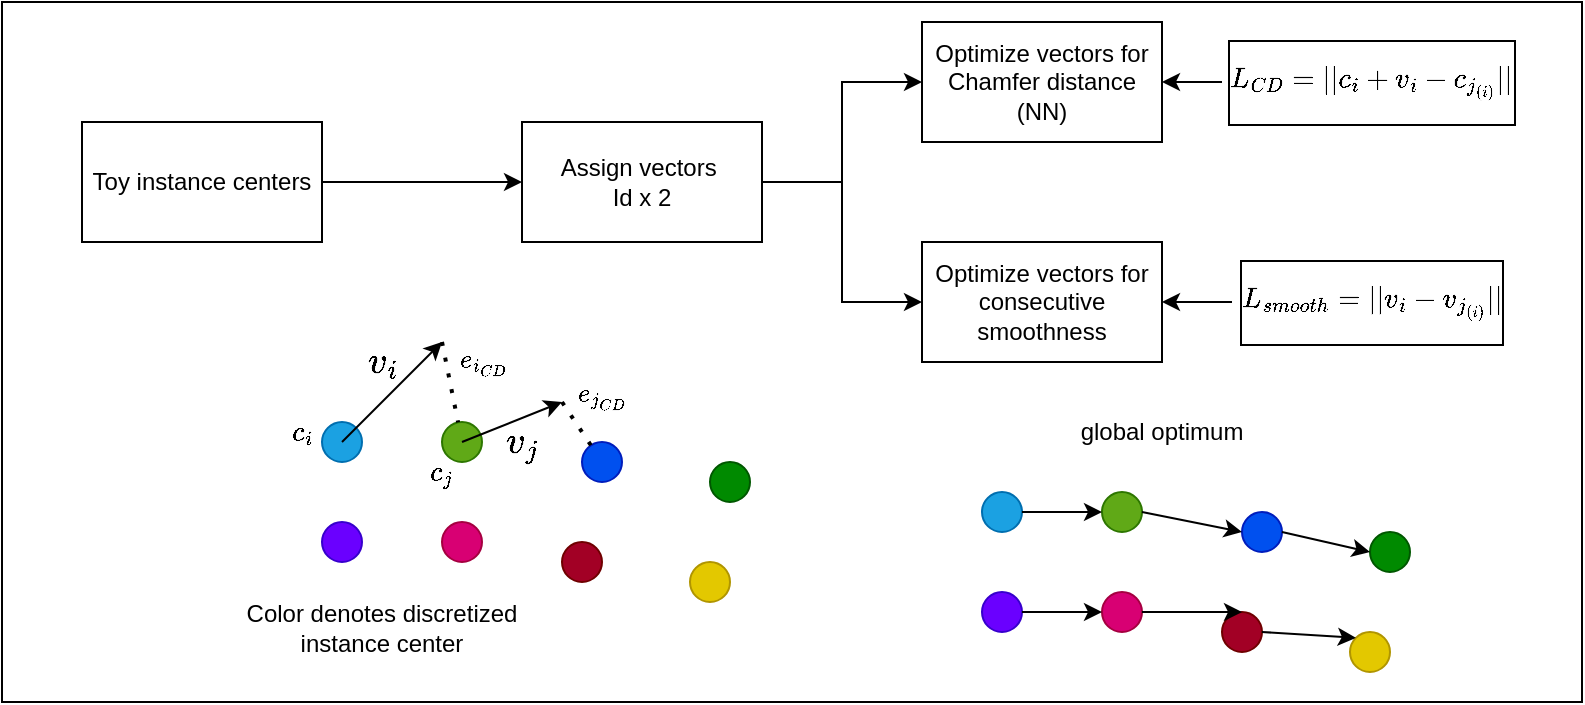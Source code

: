 <mxfile version="20.5.3" type="embed"><diagram id="23iRSUPoRavnBvh4doch" name="Page-1"><mxGraphModel dx="678" dy="607" grid="1" gridSize="10" guides="1" tooltips="1" connect="1" arrows="1" fold="1" page="1" pageScale="1" pageWidth="827" pageHeight="1169" background="#ffffff" math="1" shadow="0"><root><mxCell id="0"/><mxCell id="1" parent="0"/><mxCell id="27" value="" style="rounded=0;whiteSpace=wrap;html=1;labelBorderColor=none;fontFamily=Helvetica;fontSize=12;fontColor=default;fillColor=none;" vertex="1" parent="1"><mxGeometry x="60" width="790" height="350" as="geometry"/></mxCell><mxCell id="13" style="edgeStyle=orthogonalEdgeStyle;rounded=0;orthogonalLoop=1;jettySize=auto;html=1;entryX=0;entryY=0.5;entryDx=0;entryDy=0;strokeColor=#000000;" edge="1" parent="1" source="2" target="3"><mxGeometry relative="1" as="geometry"/></mxCell><mxCell id="2" value="&lt;font color=&quot;#000000&quot;&gt;Toy instance centers&lt;/font&gt;" style="rounded=0;whiteSpace=wrap;html=1;fillColor=#FFFFFF;strokeColor=#000000;" parent="1" vertex="1"><mxGeometry x="100" y="60" width="120" height="60" as="geometry"/></mxCell><mxCell id="15" style="edgeStyle=orthogonalEdgeStyle;shape=connector;rounded=0;orthogonalLoop=1;jettySize=auto;html=1;entryX=0;entryY=0.5;entryDx=0;entryDy=0;labelBackgroundColor=default;strokeColor=#000000;fontFamily=Helvetica;fontSize=11;fontColor=default;endArrow=classic;" edge="1" parent="1" source="3" target="14"><mxGeometry relative="1" as="geometry"/></mxCell><mxCell id="17" style="edgeStyle=orthogonalEdgeStyle;shape=connector;rounded=0;orthogonalLoop=1;jettySize=auto;html=1;entryX=0;entryY=0.5;entryDx=0;entryDy=0;labelBackgroundColor=default;strokeColor=#000000;fontFamily=Helvetica;fontSize=11;fontColor=default;endArrow=classic;" edge="1" parent="1" source="3" target="16"><mxGeometry relative="1" as="geometry"/></mxCell><mxCell id="3" value="&lt;font color=&quot;#000000&quot;&gt;Assign vectors&amp;nbsp;&lt;br&gt;Id x 2&lt;br&gt;&lt;/font&gt;" style="rounded=0;whiteSpace=wrap;html=1;fillColor=#FFFFFF;strokeColor=#000000;" parent="1" vertex="1"><mxGeometry x="320" y="60" width="120" height="60" as="geometry"/></mxCell><mxCell id="4" value="" style="ellipse;whiteSpace=wrap;html=1;aspect=fixed;rounded=0;strokeColor=#006EAF;fontFamily=Helvetica;fontSize=12;fontColor=#ffffff;fillColor=#1ba1e2;" parent="1" vertex="1"><mxGeometry x="220" y="210" width="20" height="20" as="geometry"/></mxCell><mxCell id="5" value="" style="ellipse;whiteSpace=wrap;html=1;aspect=fixed;rounded=0;strokeColor=#2D7600;fontFamily=Helvetica;fontSize=12;fontColor=#ffffff;fillColor=#60a917;" parent="1" vertex="1"><mxGeometry x="280" y="210" width="20" height="20" as="geometry"/></mxCell><mxCell id="6" value="" style="ellipse;whiteSpace=wrap;html=1;aspect=fixed;rounded=0;strokeColor=#005700;fontFamily=Helvetica;fontSize=12;fontColor=#ffffff;fillColor=#008a00;" parent="1" vertex="1"><mxGeometry x="414" y="230" width="20" height="20" as="geometry"/></mxCell><mxCell id="7" value="" style="ellipse;whiteSpace=wrap;html=1;aspect=fixed;rounded=0;strokeColor=#001DBC;fontFamily=Helvetica;fontSize=12;fontColor=#ffffff;fillColor=#0050ef;" parent="1" vertex="1"><mxGeometry x="350" y="220" width="20" height="20" as="geometry"/></mxCell><mxCell id="8" value="" style="ellipse;whiteSpace=wrap;html=1;aspect=fixed;rounded=0;strokeColor=#3700CC;fontFamily=Helvetica;fontSize=12;fontColor=#ffffff;fillColor=#6a00ff;" parent="1" vertex="1"><mxGeometry x="220" y="260" width="20" height="20" as="geometry"/></mxCell><mxCell id="9" value="" style="ellipse;whiteSpace=wrap;html=1;aspect=fixed;rounded=0;strokeColor=#A50040;fontFamily=Helvetica;fontSize=12;fontColor=#ffffff;fillColor=#d80073;" parent="1" vertex="1"><mxGeometry x="280" y="260" width="20" height="20" as="geometry"/></mxCell><mxCell id="10" value="" style="ellipse;whiteSpace=wrap;html=1;aspect=fixed;rounded=0;strokeColor=#6F0000;fontFamily=Helvetica;fontSize=12;fontColor=#ffffff;fillColor=#a20025;" parent="1" vertex="1"><mxGeometry x="340" y="270" width="20" height="20" as="geometry"/></mxCell><mxCell id="11" value="" style="ellipse;whiteSpace=wrap;html=1;aspect=fixed;rounded=0;strokeColor=#B09500;fontFamily=Helvetica;fontSize=12;fontColor=#000000;fillColor=#e3c800;" parent="1" vertex="1"><mxGeometry x="404" y="280" width="20" height="20" as="geometry"/></mxCell><mxCell id="12" value="$$ v_i $$" style="endArrow=classic;html=1;rounded=0;fontFamily=Helvetica;fontSize=16;fontColor=#000000;strokeColor=#000000;labelBackgroundColor=none;" parent="1" edge="1"><mxGeometry x="0.2" y="14" width="50" height="50" relative="1" as="geometry"><mxPoint x="230" y="220" as="sourcePoint"/><mxPoint x="280" y="170" as="targetPoint"/><mxPoint as="offset"/></mxGeometry></mxCell><mxCell id="14" value="&lt;font color=&quot;#000000&quot;&gt;Optimize vectors for Chamfer distance (NN)&lt;br&gt;&lt;/font&gt;" style="rounded=0;whiteSpace=wrap;html=1;fillColor=#FFFFFF;strokeColor=#000000;" vertex="1" parent="1"><mxGeometry x="520" y="10" width="120" height="60" as="geometry"/></mxCell><mxCell id="16" value="&lt;font color=&quot;#000000&quot;&gt;Optimize vectors for consecutive smoothness&lt;br&gt;&lt;/font&gt;" style="rounded=0;whiteSpace=wrap;html=1;fillColor=#FFFFFF;strokeColor=#000000;" vertex="1" parent="1"><mxGeometry x="520" y="120" width="120" height="60" as="geometry"/></mxCell><mxCell id="18" value="$$ v_j $$" style="endArrow=classic;html=1;rounded=0;fontFamily=Helvetica;fontSize=16;fontColor=#000000;strokeColor=#000000;labelBackgroundColor=none;" edge="1" parent="1"><mxGeometry x="0.035" y="-11" width="50" height="50" relative="1" as="geometry"><mxPoint x="290" y="220" as="sourcePoint"/><mxPoint x="340" y="200" as="targetPoint"/><mxPoint as="offset"/></mxGeometry></mxCell><mxCell id="19" value="$$e_{i_{CD}}$$" style="endArrow=none;dashed=1;html=1;dashPattern=1 3;strokeWidth=2;rounded=0;labelBackgroundColor=none;strokeColor=#000000;fontFamily=Helvetica;fontSize=11;fontColor=#000000;shape=connector;" edge="1" parent="1" target="5"><mxGeometry x="-0.33" y="18" width="50" height="50" relative="1" as="geometry"><mxPoint x="280" y="170" as="sourcePoint"/><mxPoint x="370" y="160" as="targetPoint"/><mxPoint as="offset"/></mxGeometry></mxCell><mxCell id="20" value="$$e_{j_{CD}}$$" style="endArrow=none;dashed=1;html=1;dashPattern=1 3;strokeWidth=2;rounded=0;labelBackgroundColor=none;strokeColor=#000000;fontFamily=Helvetica;fontSize=11;fontColor=#000000;shape=connector;" edge="1" parent="1" target="7"><mxGeometry x="-0.33" y="18" width="50" height="50" relative="1" as="geometry"><mxPoint x="340" y="200" as="sourcePoint"/><mxPoint x="369.999" y="210.004" as="targetPoint"/><mxPoint as="offset"/></mxGeometry></mxCell><mxCell id="22" style="edgeStyle=orthogonalEdgeStyle;shape=connector;rounded=0;orthogonalLoop=1;jettySize=auto;html=1;entryX=1;entryY=0.5;entryDx=0;entryDy=0;labelBackgroundColor=default;strokeColor=#000000;fontFamily=Helvetica;fontSize=11;fontColor=#000000;endArrow=classic;" edge="1" parent="1" source="21" target="14"><mxGeometry relative="1" as="geometry"/></mxCell><mxCell id="21" value="$$ L_{CD} = || c_i + v_i - c_{j_{(i)}} || $$" style="text;html=1;strokeColor=none;fillColor=none;align=center;verticalAlign=middle;whiteSpace=wrap;rounded=0;fontFamily=Helvetica;fontSize=12;fontColor=#000000;labelBorderColor=#000000;" vertex="1" parent="1"><mxGeometry x="670" y="17.5" width="150" height="45" as="geometry"/></mxCell><mxCell id="24" style="edgeStyle=orthogonalEdgeStyle;shape=connector;rounded=0;orthogonalLoop=1;jettySize=auto;html=1;entryX=1;entryY=0.5;entryDx=0;entryDy=0;labelBackgroundColor=default;strokeColor=#000000;fontFamily=Helvetica;fontSize=12;fontColor=#000000;endArrow=classic;" edge="1" parent="1" source="23" target="16"><mxGeometry relative="1" as="geometry"/></mxCell><mxCell id="23" value="$$L_{smooth} = || v_i - v_{j_{(i)}} || $$" style="text;html=1;strokeColor=none;fillColor=none;align=center;verticalAlign=middle;whiteSpace=wrap;rounded=0;labelBorderColor=#000000;fontFamily=Helvetica;fontSize=12;fontColor=#000000;" vertex="1" parent="1"><mxGeometry x="675" y="120" width="140" height="60" as="geometry"/></mxCell><mxCell id="25" value="$$ c_i $$" style="text;html=1;strokeColor=none;fillColor=none;align=center;verticalAlign=middle;whiteSpace=wrap;rounded=0;labelBorderColor=none;fontFamily=Helvetica;fontSize=12;fontColor=#000000;" vertex="1" parent="1"><mxGeometry x="180" y="200" width="60" height="30" as="geometry"/></mxCell><mxCell id="26" value="$$ c_j $$" style="text;html=1;strokeColor=none;fillColor=none;align=center;verticalAlign=middle;whiteSpace=wrap;rounded=0;labelBorderColor=none;fontFamily=Helvetica;fontSize=12;fontColor=#000000;" vertex="1" parent="1"><mxGeometry x="250" y="220" width="60" height="30" as="geometry"/></mxCell><mxCell id="28" value="Color denotes discretized instance center" style="text;html=1;strokeColor=none;fillColor=none;align=center;verticalAlign=middle;whiteSpace=wrap;rounded=0;labelBorderColor=none;fontFamily=Helvetica;fontSize=12;fontColor=#000000;" vertex="1" parent="1"><mxGeometry x="170" y="295" width="160" height="35" as="geometry"/></mxCell><mxCell id="29" value="" style="ellipse;whiteSpace=wrap;html=1;aspect=fixed;rounded=0;strokeColor=#006EAF;fontFamily=Helvetica;fontSize=12;fontColor=#ffffff;fillColor=#1ba1e2;" vertex="1" parent="1"><mxGeometry x="550" y="245" width="20" height="20" as="geometry"/></mxCell><mxCell id="30" value="" style="ellipse;whiteSpace=wrap;html=1;aspect=fixed;rounded=0;strokeColor=#2D7600;fontFamily=Helvetica;fontSize=12;fontColor=#ffffff;fillColor=#60a917;" vertex="1" parent="1"><mxGeometry x="610" y="245" width="20" height="20" as="geometry"/></mxCell><mxCell id="31" value="" style="ellipse;whiteSpace=wrap;html=1;aspect=fixed;rounded=0;strokeColor=#005700;fontFamily=Helvetica;fontSize=12;fontColor=#ffffff;fillColor=#008a00;" vertex="1" parent="1"><mxGeometry x="744" y="265" width="20" height="20" as="geometry"/></mxCell><mxCell id="32" value="" style="ellipse;whiteSpace=wrap;html=1;aspect=fixed;rounded=0;strokeColor=#001DBC;fontFamily=Helvetica;fontSize=12;fontColor=#ffffff;fillColor=#0050ef;" vertex="1" parent="1"><mxGeometry x="680" y="255" width="20" height="20" as="geometry"/></mxCell><mxCell id="33" value="" style="ellipse;whiteSpace=wrap;html=1;aspect=fixed;rounded=0;strokeColor=#3700CC;fontFamily=Helvetica;fontSize=12;fontColor=#ffffff;fillColor=#6a00ff;" vertex="1" parent="1"><mxGeometry x="550" y="295" width="20" height="20" as="geometry"/></mxCell><mxCell id="34" value="" style="ellipse;whiteSpace=wrap;html=1;aspect=fixed;rounded=0;strokeColor=#A50040;fontFamily=Helvetica;fontSize=12;fontColor=#ffffff;fillColor=#d80073;" vertex="1" parent="1"><mxGeometry x="610" y="295" width="20" height="20" as="geometry"/></mxCell><mxCell id="35" value="" style="ellipse;whiteSpace=wrap;html=1;aspect=fixed;rounded=0;strokeColor=#6F0000;fontFamily=Helvetica;fontSize=12;fontColor=#ffffff;fillColor=#a20025;" vertex="1" parent="1"><mxGeometry x="670" y="305" width="20" height="20" as="geometry"/></mxCell><mxCell id="36" value="" style="ellipse;whiteSpace=wrap;html=1;aspect=fixed;rounded=0;strokeColor=#B09500;fontFamily=Helvetica;fontSize=12;fontColor=#000000;fillColor=#e3c800;" vertex="1" parent="1"><mxGeometry x="734" y="315" width="20" height="20" as="geometry"/></mxCell><mxCell id="43" value="global optimum" style="text;html=1;strokeColor=none;fillColor=none;align=center;verticalAlign=middle;whiteSpace=wrap;rounded=0;labelBorderColor=none;fontFamily=Helvetica;fontSize=12;fontColor=#000000;" vertex="1" parent="1"><mxGeometry x="560" y="197.5" width="160" height="35" as="geometry"/></mxCell><mxCell id="44" value="" style="endArrow=classic;html=1;rounded=0;labelBackgroundColor=default;strokeColor=#000000;fontFamily=Helvetica;fontSize=12;fontColor=#000000;shape=connector;exitX=1;exitY=0.5;exitDx=0;exitDy=0;entryX=0;entryY=0.5;entryDx=0;entryDy=0;" edge="1" parent="1" source="29" target="30"><mxGeometry width="50" height="50" relative="1" as="geometry"><mxPoint x="500" y="250" as="sourcePoint"/><mxPoint x="550" y="200" as="targetPoint"/></mxGeometry></mxCell><mxCell id="45" value="" style="endArrow=classic;html=1;rounded=0;labelBackgroundColor=default;strokeColor=#000000;fontFamily=Helvetica;fontSize=12;fontColor=#000000;shape=connector;exitX=1;exitY=0.5;exitDx=0;exitDy=0;" edge="1" parent="1" source="30"><mxGeometry width="50" height="50" relative="1" as="geometry"><mxPoint x="580" y="265" as="sourcePoint"/><mxPoint x="680" y="265" as="targetPoint"/></mxGeometry></mxCell><mxCell id="46" value="" style="endArrow=classic;html=1;rounded=0;labelBackgroundColor=default;strokeColor=#000000;fontFamily=Helvetica;fontSize=12;fontColor=#000000;shape=connector;exitX=1;exitY=0.5;exitDx=0;exitDy=0;entryX=0;entryY=0.5;entryDx=0;entryDy=0;" edge="1" parent="1" source="32" target="31"><mxGeometry width="50" height="50" relative="1" as="geometry"><mxPoint x="640" y="265" as="sourcePoint"/><mxPoint x="690" y="275" as="targetPoint"/></mxGeometry></mxCell><mxCell id="47" value="" style="endArrow=classic;html=1;rounded=0;labelBackgroundColor=default;strokeColor=#000000;fontFamily=Helvetica;fontSize=12;fontColor=#000000;shape=connector;exitX=1;exitY=0.5;exitDx=0;exitDy=0;entryX=0;entryY=0.5;entryDx=0;entryDy=0;" edge="1" parent="1" source="33" target="34"><mxGeometry width="50" height="50" relative="1" as="geometry"><mxPoint x="710" y="275" as="sourcePoint"/><mxPoint x="754" y="285" as="targetPoint"/></mxGeometry></mxCell><mxCell id="48" value="" style="endArrow=classic;html=1;rounded=0;labelBackgroundColor=default;strokeColor=#000000;fontFamily=Helvetica;fontSize=12;fontColor=#000000;shape=connector;exitX=1;exitY=0.5;exitDx=0;exitDy=0;entryX=0.5;entryY=0;entryDx=0;entryDy=0;" edge="1" parent="1" source="34" target="35"><mxGeometry width="50" height="50" relative="1" as="geometry"><mxPoint x="580" y="315" as="sourcePoint"/><mxPoint x="620" y="315" as="targetPoint"/></mxGeometry></mxCell><mxCell id="49" value="" style="endArrow=classic;html=1;rounded=0;labelBackgroundColor=default;strokeColor=#000000;fontFamily=Helvetica;fontSize=12;fontColor=#000000;shape=connector;exitX=1;exitY=0.5;exitDx=0;exitDy=0;entryX=0;entryY=0;entryDx=0;entryDy=0;" edge="1" parent="1" source="35" target="36"><mxGeometry width="50" height="50" relative="1" as="geometry"><mxPoint x="640" y="315" as="sourcePoint"/><mxPoint x="690" y="315" as="targetPoint"/></mxGeometry></mxCell></root></mxGraphModel></diagram></mxfile>
